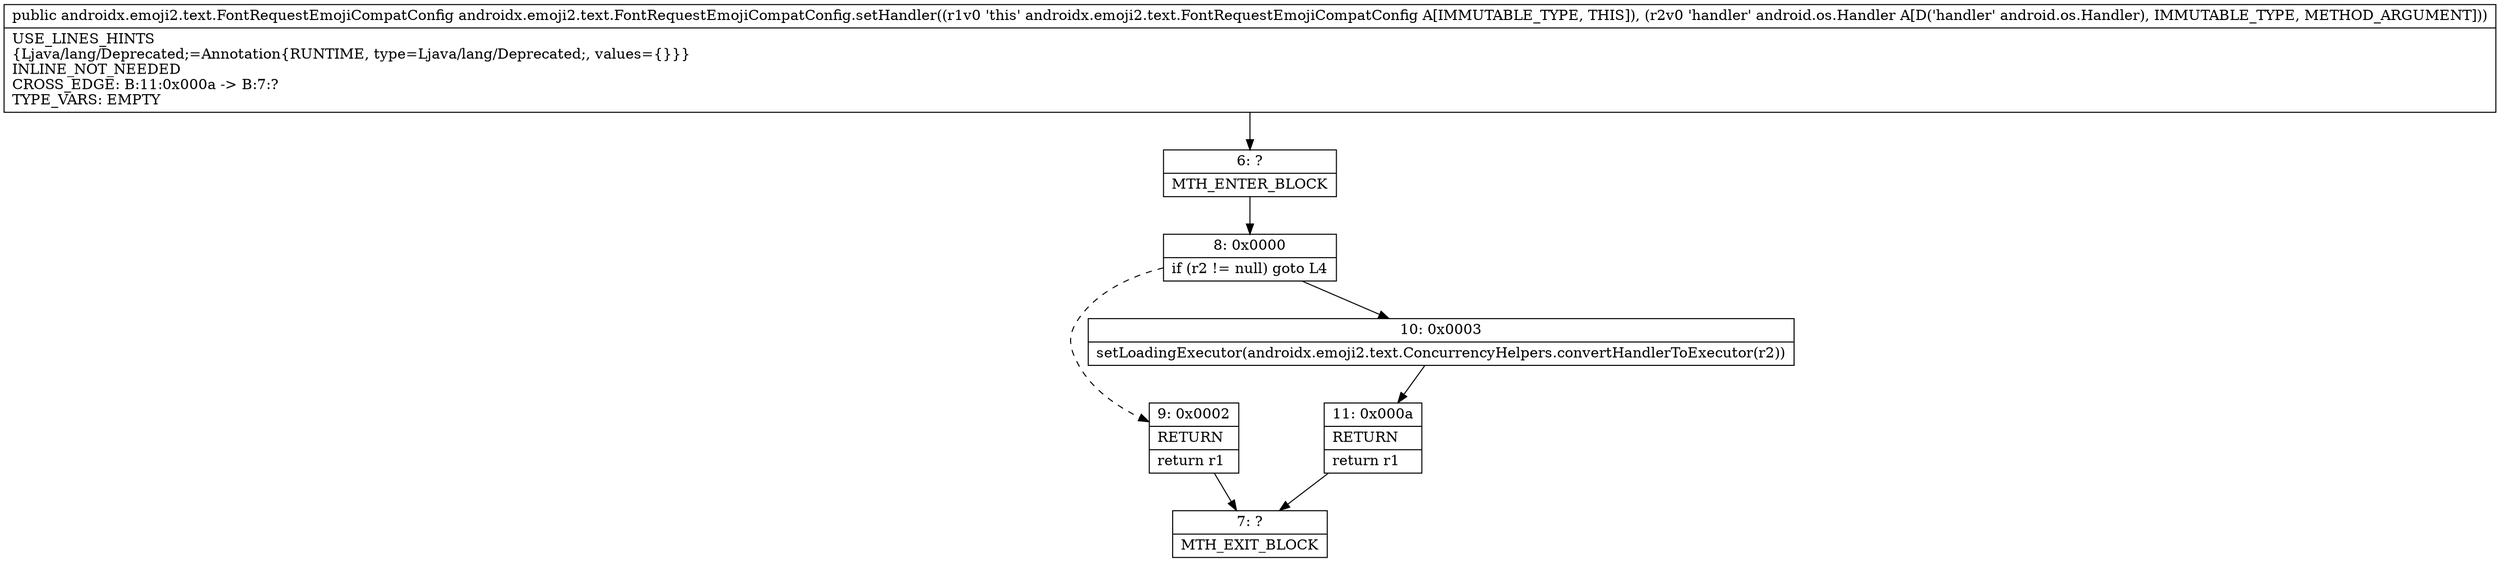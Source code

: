 digraph "CFG forandroidx.emoji2.text.FontRequestEmojiCompatConfig.setHandler(Landroid\/os\/Handler;)Landroidx\/emoji2\/text\/FontRequestEmojiCompatConfig;" {
Node_6 [shape=record,label="{6\:\ ?|MTH_ENTER_BLOCK\l}"];
Node_8 [shape=record,label="{8\:\ 0x0000|if (r2 != null) goto L4\l}"];
Node_9 [shape=record,label="{9\:\ 0x0002|RETURN\l|return r1\l}"];
Node_7 [shape=record,label="{7\:\ ?|MTH_EXIT_BLOCK\l}"];
Node_10 [shape=record,label="{10\:\ 0x0003|setLoadingExecutor(androidx.emoji2.text.ConcurrencyHelpers.convertHandlerToExecutor(r2))\l}"];
Node_11 [shape=record,label="{11\:\ 0x000a|RETURN\l|return r1\l}"];
MethodNode[shape=record,label="{public androidx.emoji2.text.FontRequestEmojiCompatConfig androidx.emoji2.text.FontRequestEmojiCompatConfig.setHandler((r1v0 'this' androidx.emoji2.text.FontRequestEmojiCompatConfig A[IMMUTABLE_TYPE, THIS]), (r2v0 'handler' android.os.Handler A[D('handler' android.os.Handler), IMMUTABLE_TYPE, METHOD_ARGUMENT]))  | USE_LINES_HINTS\l\{Ljava\/lang\/Deprecated;=Annotation\{RUNTIME, type=Ljava\/lang\/Deprecated;, values=\{\}\}\}\lINLINE_NOT_NEEDED\lCROSS_EDGE: B:11:0x000a \-\> B:7:?\lTYPE_VARS: EMPTY\l}"];
MethodNode -> Node_6;Node_6 -> Node_8;
Node_8 -> Node_9[style=dashed];
Node_8 -> Node_10;
Node_9 -> Node_7;
Node_10 -> Node_11;
Node_11 -> Node_7;
}

